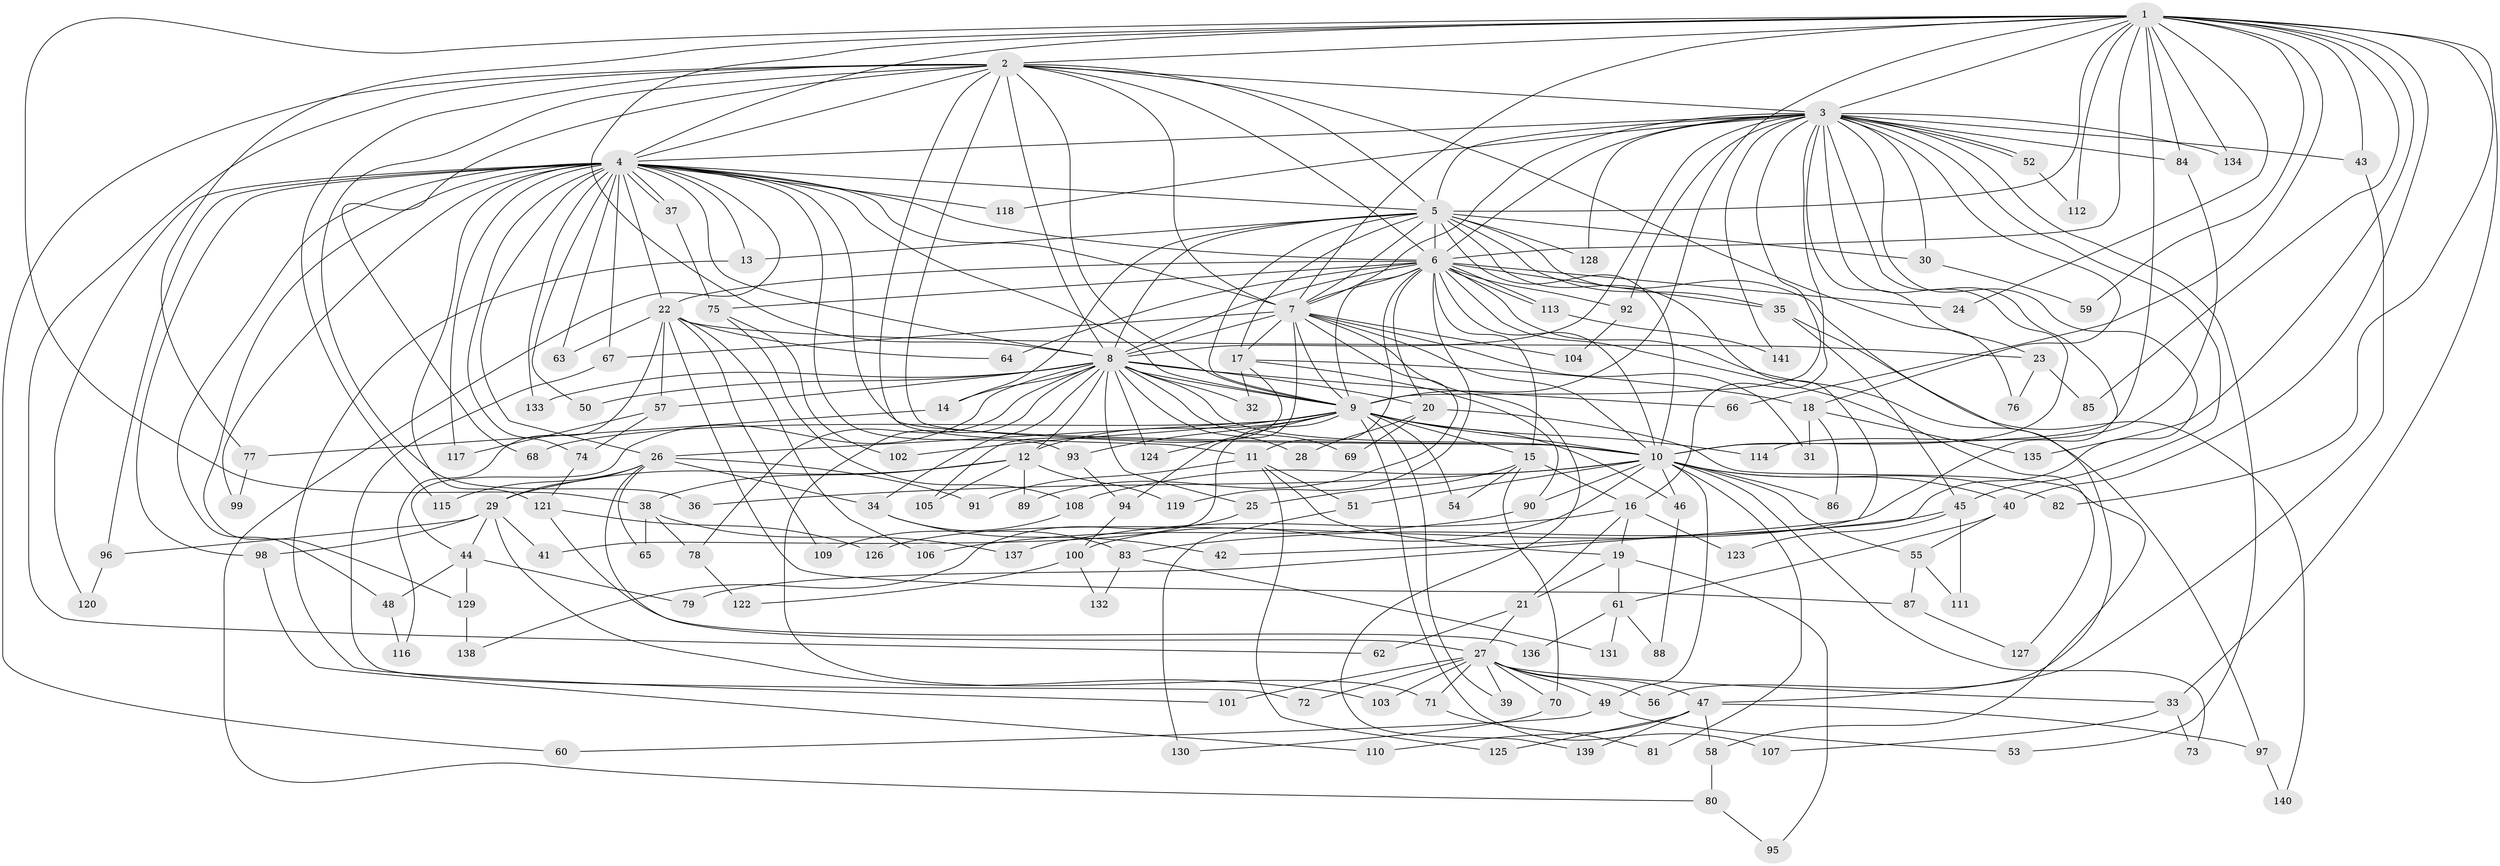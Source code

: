 // coarse degree distribution, {30: 0.01020408163265306, 22: 0.01020408163265306, 23: 0.01020408163265306, 26: 0.01020408163265306, 5: 0.030612244897959183, 3: 0.24489795918367346, 6: 0.01020408163265306, 2: 0.4897959183673469, 7: 0.02040816326530612, 4: 0.09183673469387756, 15: 0.01020408163265306, 16: 0.02040816326530612, 1: 0.030612244897959183, 8: 0.01020408163265306}
// Generated by graph-tools (version 1.1) at 2025/46/03/04/25 21:46:43]
// undirected, 141 vertices, 307 edges
graph export_dot {
graph [start="1"]
  node [color=gray90,style=filled];
  1;
  2;
  3;
  4;
  5;
  6;
  7;
  8;
  9;
  10;
  11;
  12;
  13;
  14;
  15;
  16;
  17;
  18;
  19;
  20;
  21;
  22;
  23;
  24;
  25;
  26;
  27;
  28;
  29;
  30;
  31;
  32;
  33;
  34;
  35;
  36;
  37;
  38;
  39;
  40;
  41;
  42;
  43;
  44;
  45;
  46;
  47;
  48;
  49;
  50;
  51;
  52;
  53;
  54;
  55;
  56;
  57;
  58;
  59;
  60;
  61;
  62;
  63;
  64;
  65;
  66;
  67;
  68;
  69;
  70;
  71;
  72;
  73;
  74;
  75;
  76;
  77;
  78;
  79;
  80;
  81;
  82;
  83;
  84;
  85;
  86;
  87;
  88;
  89;
  90;
  91;
  92;
  93;
  94;
  95;
  96;
  97;
  98;
  99;
  100;
  101;
  102;
  103;
  104;
  105;
  106;
  107;
  108;
  109;
  110;
  111;
  112;
  113;
  114;
  115;
  116;
  117;
  118;
  119;
  120;
  121;
  122;
  123;
  124;
  125;
  126;
  127;
  128;
  129;
  130;
  131;
  132;
  133;
  134;
  135;
  136;
  137;
  138;
  139;
  140;
  141;
  1 -- 2;
  1 -- 3;
  1 -- 4;
  1 -- 5;
  1 -- 6;
  1 -- 7;
  1 -- 8;
  1 -- 9;
  1 -- 10;
  1 -- 24;
  1 -- 33;
  1 -- 38;
  1 -- 40;
  1 -- 43;
  1 -- 59;
  1 -- 66;
  1 -- 77;
  1 -- 82;
  1 -- 84;
  1 -- 85;
  1 -- 112;
  1 -- 134;
  1 -- 135;
  2 -- 3;
  2 -- 4;
  2 -- 5;
  2 -- 6;
  2 -- 7;
  2 -- 8;
  2 -- 9;
  2 -- 10;
  2 -- 11;
  2 -- 36;
  2 -- 60;
  2 -- 62;
  2 -- 68;
  2 -- 76;
  2 -- 115;
  3 -- 4;
  3 -- 5;
  3 -- 6;
  3 -- 7;
  3 -- 8;
  3 -- 9;
  3 -- 10;
  3 -- 16;
  3 -- 18;
  3 -- 23;
  3 -- 30;
  3 -- 42;
  3 -- 43;
  3 -- 45;
  3 -- 52;
  3 -- 52;
  3 -- 53;
  3 -- 84;
  3 -- 92;
  3 -- 118;
  3 -- 126;
  3 -- 128;
  3 -- 134;
  3 -- 141;
  4 -- 5;
  4 -- 6;
  4 -- 7;
  4 -- 8;
  4 -- 9;
  4 -- 10;
  4 -- 13;
  4 -- 22;
  4 -- 26;
  4 -- 37;
  4 -- 37;
  4 -- 48;
  4 -- 50;
  4 -- 63;
  4 -- 67;
  4 -- 74;
  4 -- 80;
  4 -- 93;
  4 -- 96;
  4 -- 98;
  4 -- 99;
  4 -- 117;
  4 -- 118;
  4 -- 120;
  4 -- 121;
  4 -- 129;
  4 -- 133;
  5 -- 6;
  5 -- 7;
  5 -- 8;
  5 -- 9;
  5 -- 10;
  5 -- 13;
  5 -- 14;
  5 -- 17;
  5 -- 30;
  5 -- 35;
  5 -- 56;
  5 -- 79;
  5 -- 128;
  6 -- 7;
  6 -- 8;
  6 -- 9;
  6 -- 10;
  6 -- 11;
  6 -- 15;
  6 -- 20;
  6 -- 22;
  6 -- 24;
  6 -- 35;
  6 -- 64;
  6 -- 75;
  6 -- 92;
  6 -- 97;
  6 -- 113;
  6 -- 113;
  6 -- 119;
  6 -- 127;
  7 -- 8;
  7 -- 9;
  7 -- 10;
  7 -- 17;
  7 -- 31;
  7 -- 67;
  7 -- 89;
  7 -- 94;
  7 -- 104;
  7 -- 139;
  8 -- 9;
  8 -- 10;
  8 -- 12;
  8 -- 14;
  8 -- 20;
  8 -- 25;
  8 -- 28;
  8 -- 32;
  8 -- 34;
  8 -- 44;
  8 -- 50;
  8 -- 57;
  8 -- 66;
  8 -- 69;
  8 -- 71;
  8 -- 78;
  8 -- 124;
  8 -- 133;
  9 -- 10;
  9 -- 12;
  9 -- 15;
  9 -- 26;
  9 -- 39;
  9 -- 41;
  9 -- 46;
  9 -- 54;
  9 -- 68;
  9 -- 93;
  9 -- 102;
  9 -- 107;
  9 -- 114;
  9 -- 124;
  10 -- 36;
  10 -- 40;
  10 -- 46;
  10 -- 49;
  10 -- 51;
  10 -- 55;
  10 -- 73;
  10 -- 81;
  10 -- 82;
  10 -- 86;
  10 -- 90;
  10 -- 100;
  10 -- 108;
  11 -- 19;
  11 -- 51;
  11 -- 91;
  11 -- 125;
  12 -- 29;
  12 -- 38;
  12 -- 89;
  12 -- 105;
  12 -- 119;
  13 -- 101;
  14 -- 77;
  15 -- 16;
  15 -- 25;
  15 -- 54;
  15 -- 70;
  16 -- 19;
  16 -- 21;
  16 -- 123;
  16 -- 137;
  17 -- 18;
  17 -- 32;
  17 -- 90;
  17 -- 105;
  18 -- 31;
  18 -- 86;
  18 -- 135;
  19 -- 21;
  19 -- 61;
  19 -- 95;
  20 -- 28;
  20 -- 58;
  20 -- 69;
  21 -- 27;
  21 -- 62;
  22 -- 23;
  22 -- 57;
  22 -- 63;
  22 -- 64;
  22 -- 87;
  22 -- 106;
  22 -- 109;
  22 -- 116;
  23 -- 76;
  23 -- 85;
  25 -- 138;
  26 -- 27;
  26 -- 29;
  26 -- 34;
  26 -- 65;
  26 -- 91;
  26 -- 115;
  27 -- 33;
  27 -- 39;
  27 -- 47;
  27 -- 49;
  27 -- 56;
  27 -- 70;
  27 -- 71;
  27 -- 72;
  27 -- 101;
  27 -- 103;
  29 -- 41;
  29 -- 44;
  29 -- 96;
  29 -- 98;
  29 -- 103;
  30 -- 59;
  33 -- 73;
  33 -- 107;
  34 -- 42;
  34 -- 83;
  35 -- 45;
  35 -- 140;
  37 -- 75;
  38 -- 65;
  38 -- 78;
  38 -- 137;
  40 -- 55;
  40 -- 61;
  43 -- 47;
  44 -- 48;
  44 -- 79;
  44 -- 129;
  45 -- 83;
  45 -- 111;
  45 -- 123;
  46 -- 88;
  47 -- 58;
  47 -- 97;
  47 -- 110;
  47 -- 125;
  47 -- 139;
  48 -- 116;
  49 -- 53;
  49 -- 60;
  51 -- 130;
  52 -- 112;
  55 -- 87;
  55 -- 111;
  57 -- 74;
  57 -- 117;
  58 -- 80;
  61 -- 88;
  61 -- 131;
  61 -- 136;
  67 -- 72;
  70 -- 130;
  71 -- 81;
  74 -- 121;
  75 -- 102;
  75 -- 108;
  77 -- 99;
  78 -- 122;
  80 -- 95;
  83 -- 131;
  83 -- 132;
  84 -- 114;
  87 -- 127;
  90 -- 106;
  92 -- 104;
  93 -- 94;
  94 -- 100;
  96 -- 120;
  97 -- 140;
  98 -- 110;
  100 -- 122;
  100 -- 132;
  108 -- 109;
  113 -- 141;
  121 -- 126;
  121 -- 136;
  129 -- 138;
}

